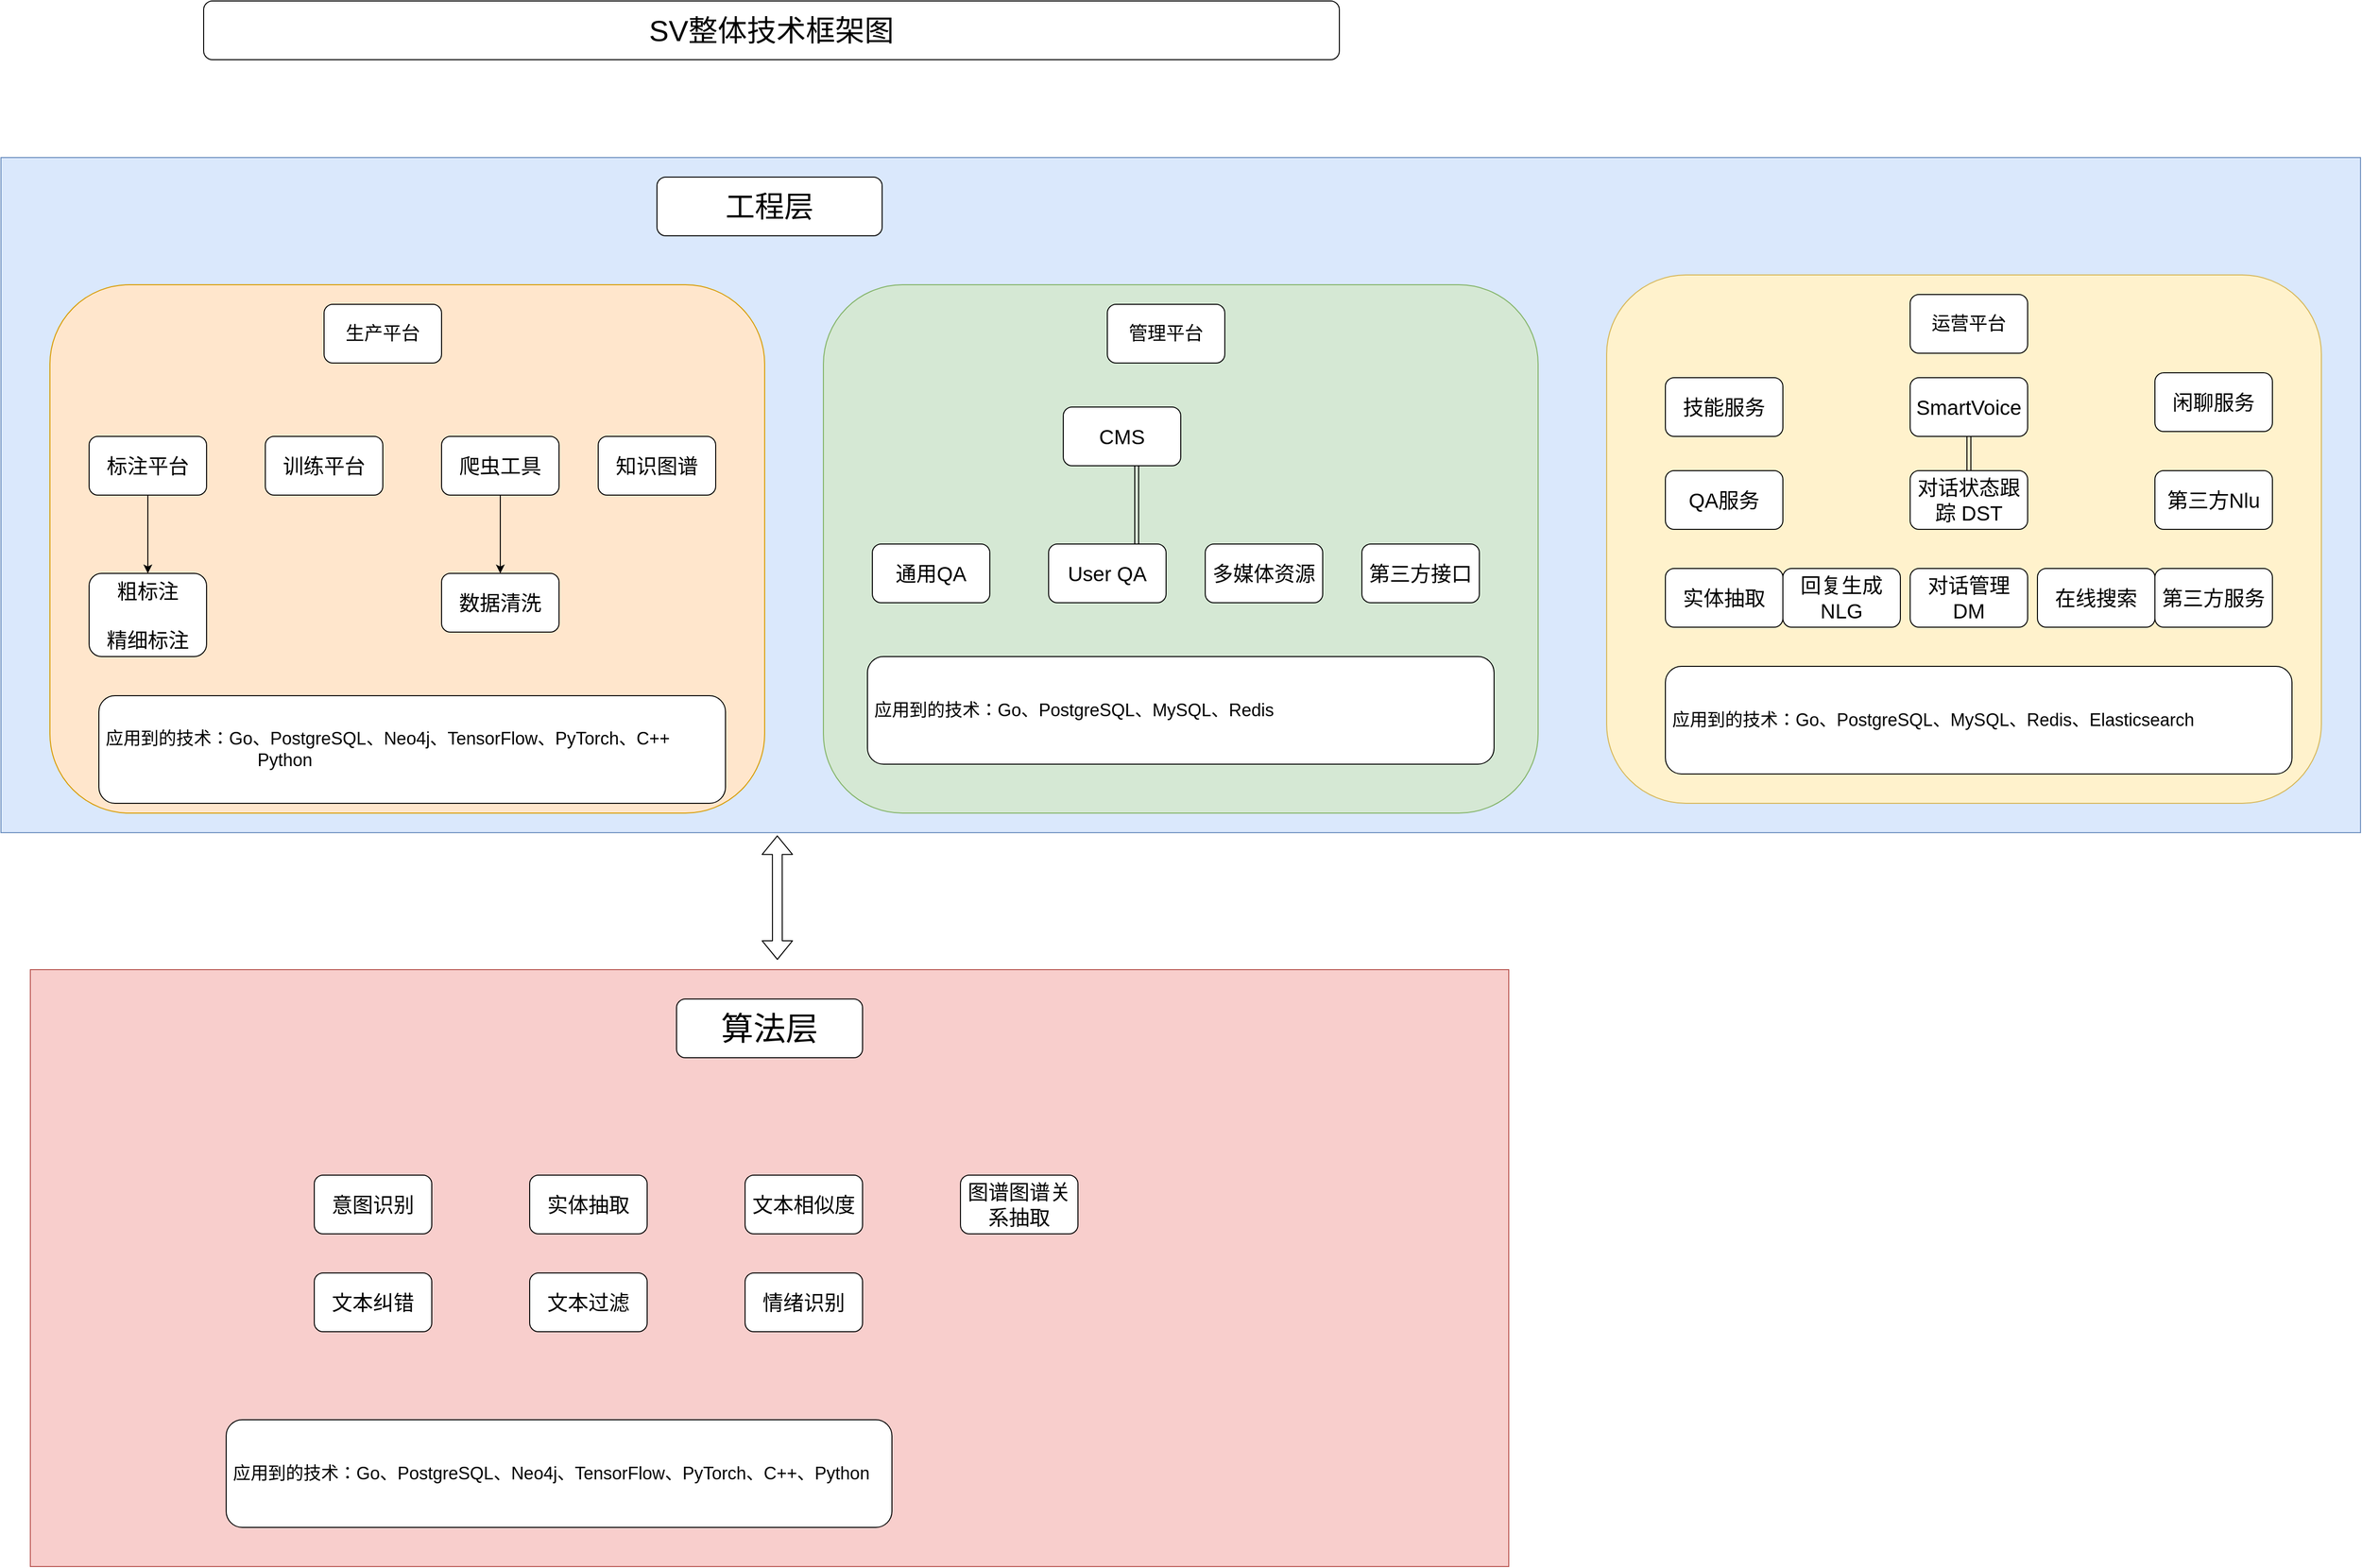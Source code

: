 <mxfile version="14.6.13" type="device"><diagram id="9jkuM6ow-UR6xl7I2baa" name="Page-1"><mxGraphModel dx="1977" dy="1013" grid="1" gridSize="10" guides="1" tooltips="1" connect="1" arrows="1" fold="1" page="1" pageScale="1" pageWidth="827" pageHeight="1169" math="0" shadow="0"><root><mxCell id="0"/><mxCell id="1" parent="0"/><mxCell id="UgMNbkmgxRXUj4Bd-_MO-1" value="" style="rounded=0;whiteSpace=wrap;html=1;fillColor=#dae8fc;strokeColor=#6c8ebf;" parent="1" vertex="1"><mxGeometry x="40" y="220" width="2410" height="690" as="geometry"/></mxCell><mxCell id="UgMNbkmgxRXUj4Bd-_MO-2" value="" style="rounded=0;whiteSpace=wrap;html=1;fillColor=#f8cecc;strokeColor=#b85450;" parent="1" vertex="1"><mxGeometry x="70" y="1050" width="1510" height="610" as="geometry"/></mxCell><mxCell id="UgMNbkmgxRXUj4Bd-_MO-3" value="&lt;font style=&quot;font-size: 33px&quot;&gt;算法层&lt;/font&gt;" style="rounded=1;whiteSpace=wrap;html=1;" parent="1" vertex="1"><mxGeometry x="730" y="1080" width="190" height="60" as="geometry"/></mxCell><mxCell id="UgMNbkmgxRXUj4Bd-_MO-4" value="&lt;font style=&quot;font-size: 30px&quot;&gt;工程层&lt;/font&gt;" style="rounded=1;whiteSpace=wrap;html=1;" parent="1" vertex="1"><mxGeometry x="710" y="240" width="230" height="60" as="geometry"/></mxCell><mxCell id="UgMNbkmgxRXUj4Bd-_MO-5" value="" style="rounded=1;whiteSpace=wrap;html=1;fillColor=#ffe6cc;strokeColor=#d79b00;" parent="1" vertex="1"><mxGeometry x="90" y="350" width="730" height="540" as="geometry"/></mxCell><mxCell id="UgMNbkmgxRXUj4Bd-_MO-6" value="" style="rounded=1;whiteSpace=wrap;html=1;fillColor=#d5e8d4;strokeColor=#82b366;" parent="1" vertex="1"><mxGeometry x="880" y="350" width="730" height="540" as="geometry"/></mxCell><mxCell id="UgMNbkmgxRXUj4Bd-_MO-7" value="" style="rounded=1;whiteSpace=wrap;html=1;fillColor=#fff2cc;strokeColor=#d6b656;" parent="1" vertex="1"><mxGeometry x="1680" y="340" width="730" height="540" as="geometry"/></mxCell><mxCell id="UgMNbkmgxRXUj4Bd-_MO-8" value="&lt;font style=&quot;font-size: 19px&quot;&gt;生产平台&lt;/font&gt;" style="rounded=1;whiteSpace=wrap;html=1;" parent="1" vertex="1"><mxGeometry x="370" y="370" width="120" height="60" as="geometry"/></mxCell><mxCell id="UgMNbkmgxRXUj4Bd-_MO-9" value="&lt;font style=&quot;font-size: 19px&quot;&gt;管理平台&lt;/font&gt;" style="rounded=1;whiteSpace=wrap;html=1;" parent="1" vertex="1"><mxGeometry x="1170" y="370" width="120" height="60" as="geometry"/></mxCell><mxCell id="UgMNbkmgxRXUj4Bd-_MO-10" value="&lt;font style=&quot;font-size: 19px&quot;&gt;运营平台&lt;/font&gt;" style="rounded=1;whiteSpace=wrap;html=1;" parent="1" vertex="1"><mxGeometry x="1990" y="360" width="120" height="60" as="geometry"/></mxCell><mxCell id="UgMNbkmgxRXUj4Bd-_MO-15" value="" style="edgeStyle=orthogonalEdgeStyle;rounded=0;orthogonalLoop=1;jettySize=auto;html=1;" parent="1" source="UgMNbkmgxRXUj4Bd-_MO-11" target="UgMNbkmgxRXUj4Bd-_MO-14" edge="1"><mxGeometry relative="1" as="geometry"/></mxCell><mxCell id="UgMNbkmgxRXUj4Bd-_MO-11" value="&lt;font style=&quot;font-size: 21px&quot;&gt;标注平台&lt;/font&gt;" style="rounded=1;whiteSpace=wrap;html=1;" parent="1" vertex="1"><mxGeometry x="130" y="505" width="120" height="60" as="geometry"/></mxCell><mxCell id="UgMNbkmgxRXUj4Bd-_MO-14" value="&lt;font style=&quot;font-size: 21px&quot;&gt;粗标注&lt;br&gt;&lt;br&gt;精细标注&lt;/font&gt;" style="rounded=1;whiteSpace=wrap;html=1;" parent="1" vertex="1"><mxGeometry x="130" y="645" width="120" height="85" as="geometry"/></mxCell><mxCell id="UgMNbkmgxRXUj4Bd-_MO-12" value="&lt;font style=&quot;font-size: 21px&quot;&gt;训练平台&lt;/font&gt;" style="rounded=1;whiteSpace=wrap;html=1;" parent="1" vertex="1"><mxGeometry x="310" y="505" width="120" height="60" as="geometry"/></mxCell><mxCell id="AYo1tNO6tiGyUWrB1x2y-4" value="" style="edgeStyle=orthogonalEdgeStyle;rounded=0;orthogonalLoop=1;jettySize=auto;html=1;" edge="1" parent="1" source="UgMNbkmgxRXUj4Bd-_MO-13" target="AYo1tNO6tiGyUWrB1x2y-3"><mxGeometry relative="1" as="geometry"/></mxCell><mxCell id="UgMNbkmgxRXUj4Bd-_MO-13" value="&lt;font style=&quot;font-size: 21px&quot;&gt;爬虫工具&lt;/font&gt;" style="rounded=1;whiteSpace=wrap;html=1;" parent="1" vertex="1"><mxGeometry x="490" y="505" width="120" height="60" as="geometry"/></mxCell><mxCell id="UgMNbkmgxRXUj4Bd-_MO-18" value="&lt;font style=&quot;font-size: 21px&quot;&gt;知识图谱&lt;/font&gt;" style="rounded=1;whiteSpace=wrap;html=1;" parent="1" vertex="1"><mxGeometry x="650" y="505" width="120" height="60" as="geometry"/></mxCell><mxCell id="UgMNbkmgxRXUj4Bd-_MO-19" value="&lt;font style=&quot;font-size: 18px&quot;&gt;&amp;nbsp;应用到的技术：Go、PostgreSQL、Neo4j、TensorFlow、PyTorch、C++&lt;br&gt;&amp;nbsp; &amp;nbsp; &amp;nbsp; &amp;nbsp; &amp;nbsp; &amp;nbsp; &amp;nbsp; &amp;nbsp; &amp;nbsp; &amp;nbsp; &amp;nbsp; &amp;nbsp; &amp;nbsp; &amp;nbsp; &amp;nbsp; &amp;nbsp; Python&lt;br&gt;&lt;/font&gt;" style="rounded=1;whiteSpace=wrap;html=1;align=left;" parent="1" vertex="1"><mxGeometry x="140" y="770" width="640" height="110" as="geometry"/></mxCell><mxCell id="UgMNbkmgxRXUj4Bd-_MO-26" value="" style="edgeStyle=orthogonalEdgeStyle;rounded=0;orthogonalLoop=1;jettySize=auto;html=1;shape=link;" parent="1" source="UgMNbkmgxRXUj4Bd-_MO-20" target="UgMNbkmgxRXUj4Bd-_MO-25" edge="1"><mxGeometry relative="1" as="geometry"><Array as="points"><mxPoint x="1200" y="580"/><mxPoint x="1200" y="580"/></Array></mxGeometry></mxCell><mxCell id="UgMNbkmgxRXUj4Bd-_MO-20" value="&lt;font style=&quot;font-size: 21px&quot;&gt;CMS&lt;/font&gt;" style="rounded=1;whiteSpace=wrap;html=1;" parent="1" vertex="1"><mxGeometry x="1125" y="475" width="120" height="60" as="geometry"/></mxCell><mxCell id="UgMNbkmgxRXUj4Bd-_MO-25" value="&lt;span style=&quot;font-size: 21px&quot;&gt;User QA&lt;/span&gt;" style="rounded=1;whiteSpace=wrap;html=1;" parent="1" vertex="1"><mxGeometry x="1110" y="615" width="120" height="60" as="geometry"/></mxCell><mxCell id="UgMNbkmgxRXUj4Bd-_MO-29" value="&lt;font style=&quot;font-size: 21px&quot;&gt;多媒体资源&lt;/font&gt;" style="rounded=1;whiteSpace=wrap;html=1;" parent="1" vertex="1"><mxGeometry x="1270" y="615" width="120" height="60" as="geometry"/></mxCell><mxCell id="UgMNbkmgxRXUj4Bd-_MO-31" value="&lt;font style=&quot;font-size: 21px&quot;&gt;第三方接口&lt;/font&gt;" style="rounded=1;whiteSpace=wrap;html=1;" parent="1" vertex="1"><mxGeometry x="1430" y="615" width="120" height="60" as="geometry"/></mxCell><mxCell id="UgMNbkmgxRXUj4Bd-_MO-27" value="&lt;font style=&quot;font-size: 21px&quot;&gt;通用QA&lt;/font&gt;" style="rounded=1;whiteSpace=wrap;html=1;" parent="1" vertex="1"><mxGeometry x="930" y="615" width="120" height="60" as="geometry"/></mxCell><mxCell id="UgMNbkmgxRXUj4Bd-_MO-22" value="&lt;font style=&quot;font-size: 18px&quot;&gt;&amp;nbsp;应用到的技术：Go、PostgreSQL、MySQL、Redis&lt;/font&gt;" style="rounded=1;whiteSpace=wrap;html=1;align=left;" parent="1" vertex="1"><mxGeometry x="925" y="730" width="640" height="110" as="geometry"/></mxCell><mxCell id="UgMNbkmgxRXUj4Bd-_MO-37" value="" style="edgeStyle=orthogonalEdgeStyle;shape=link;rounded=0;orthogonalLoop=1;jettySize=auto;html=1;" parent="1" source="UgMNbkmgxRXUj4Bd-_MO-34" target="UgMNbkmgxRXUj4Bd-_MO-36" edge="1"><mxGeometry relative="1" as="geometry"/></mxCell><mxCell id="UgMNbkmgxRXUj4Bd-_MO-34" value="&lt;font style=&quot;font-size: 21px&quot;&gt;SmartVoice&lt;/font&gt;" style="rounded=1;whiteSpace=wrap;html=1;" parent="1" vertex="1"><mxGeometry x="1990" y="445" width="120" height="60" as="geometry"/></mxCell><mxCell id="UgMNbkmgxRXUj4Bd-_MO-36" value="&lt;font style=&quot;font-size: 21px&quot;&gt;对话状态跟踪 DST&lt;/font&gt;" style="rounded=1;whiteSpace=wrap;html=1;" parent="1" vertex="1"><mxGeometry x="1990" y="540" width="120" height="60" as="geometry"/></mxCell><mxCell id="UgMNbkmgxRXUj4Bd-_MO-35" value="&lt;font style=&quot;font-size: 18px&quot;&gt;&amp;nbsp;应用到的技术：Go、PostgreSQL、MySQL、Redis、&lt;/font&gt;&lt;span style=&quot;font-family: &amp;#34;arial&amp;#34; , sans-serif ; background-color: rgb(255 , 255 , 255)&quot;&gt;&lt;font style=&quot;font-size: 18px&quot;&gt;Elasticsearch&lt;/font&gt;&lt;/span&gt;" style="rounded=1;whiteSpace=wrap;html=1;align=left;" parent="1" vertex="1"><mxGeometry x="1740" y="740" width="640" height="110" as="geometry"/></mxCell><mxCell id="UgMNbkmgxRXUj4Bd-_MO-38" value="&lt;font style=&quot;font-size: 21px&quot;&gt;QA服务&lt;/font&gt;" style="rounded=1;whiteSpace=wrap;html=1;" parent="1" vertex="1"><mxGeometry x="1740" y="540" width="120" height="60" as="geometry"/></mxCell><mxCell id="UgMNbkmgxRXUj4Bd-_MO-39" value="&lt;font style=&quot;font-size: 21px&quot;&gt;技能服务&lt;/font&gt;" style="rounded=1;whiteSpace=wrap;html=1;" parent="1" vertex="1"><mxGeometry x="1740" y="445" width="120" height="60" as="geometry"/></mxCell><mxCell id="UgMNbkmgxRXUj4Bd-_MO-40" value="&lt;font style=&quot;font-size: 18px&quot;&gt;&amp;nbsp;应用到的技术：Go、PostgreSQL、Neo4j、TensorFlow、PyTorch、C++、Python&lt;/font&gt;" style="rounded=1;whiteSpace=wrap;html=1;align=left;" parent="1" vertex="1"><mxGeometry x="270" y="1510" width="680" height="110" as="geometry"/></mxCell><mxCell id="UgMNbkmgxRXUj4Bd-_MO-41" value="&lt;font style=&quot;font-size: 21px&quot;&gt;意图识别&lt;/font&gt;" style="rounded=1;whiteSpace=wrap;html=1;" parent="1" vertex="1"><mxGeometry x="360" y="1260" width="120" height="60" as="geometry"/></mxCell><mxCell id="UgMNbkmgxRXUj4Bd-_MO-42" value="&lt;font style=&quot;font-size: 21px&quot;&gt;文本相似度&lt;/font&gt;" style="rounded=1;whiteSpace=wrap;html=1;" parent="1" vertex="1"><mxGeometry x="800" y="1260" width="120" height="60" as="geometry"/></mxCell><mxCell id="UgMNbkmgxRXUj4Bd-_MO-43" value="&lt;font style=&quot;font-size: 21px&quot;&gt;图谱图谱关系抽取&lt;/font&gt;" style="rounded=1;whiteSpace=wrap;html=1;" parent="1" vertex="1"><mxGeometry x="1020" y="1260" width="120" height="60" as="geometry"/></mxCell><mxCell id="UgMNbkmgxRXUj4Bd-_MO-44" value="&lt;font style=&quot;font-size: 21px&quot;&gt;实体抽取&lt;/font&gt;" style="rounded=1;whiteSpace=wrap;html=1;" parent="1" vertex="1"><mxGeometry x="580" y="1260" width="120" height="60" as="geometry"/></mxCell><mxCell id="UgMNbkmgxRXUj4Bd-_MO-45" value="&lt;font style=&quot;font-size: 30px&quot;&gt;SV整体技术框架图&lt;/font&gt;" style="rounded=1;whiteSpace=wrap;html=1;" parent="1" vertex="1"><mxGeometry x="247" y="60" width="1160" height="60" as="geometry"/></mxCell><mxCell id="UgMNbkmgxRXUj4Bd-_MO-46" value="" style="shape=flexArrow;endArrow=classic;startArrow=classic;html=1;entryX=0.329;entryY=1.004;entryDx=0;entryDy=0;entryPerimeter=0;" parent="1" target="UgMNbkmgxRXUj4Bd-_MO-1" edge="1"><mxGeometry width="50" height="50" relative="1" as="geometry"><mxPoint x="833" y="1040" as="sourcePoint"/><mxPoint x="850" y="910" as="targetPoint"/></mxGeometry></mxCell><mxCell id="AYo1tNO6tiGyUWrB1x2y-1" value="&lt;font style=&quot;font-size: 21px&quot;&gt;文本纠错&lt;/font&gt;" style="rounded=1;whiteSpace=wrap;html=1;" vertex="1" parent="1"><mxGeometry x="360" y="1360" width="120" height="60" as="geometry"/></mxCell><mxCell id="AYo1tNO6tiGyUWrB1x2y-2" value="&lt;font style=&quot;font-size: 21px&quot;&gt;文本过滤&lt;/font&gt;" style="rounded=1;whiteSpace=wrap;html=1;" vertex="1" parent="1"><mxGeometry x="580" y="1360" width="120" height="60" as="geometry"/></mxCell><mxCell id="AYo1tNO6tiGyUWrB1x2y-3" value="&lt;font style=&quot;font-size: 21px&quot;&gt;数据清洗&lt;/font&gt;" style="whiteSpace=wrap;html=1;rounded=1;fontSize=21;" vertex="1" parent="1"><mxGeometry x="490" y="645" width="120" height="60" as="geometry"/></mxCell><mxCell id="AYo1tNO6tiGyUWrB1x2y-5" value="&lt;font style=&quot;font-size: 21px&quot;&gt;第三方Nlu&lt;/font&gt;" style="rounded=1;whiteSpace=wrap;html=1;" vertex="1" parent="1"><mxGeometry x="2240" y="540" width="120" height="60" as="geometry"/></mxCell><mxCell id="AYo1tNO6tiGyUWrB1x2y-6" value="&lt;span style=&quot;font-size: 21px&quot;&gt;闲聊服务&lt;/span&gt;" style="rounded=1;whiteSpace=wrap;html=1;" vertex="1" parent="1"><mxGeometry x="2240" y="440" width="120" height="60" as="geometry"/></mxCell><mxCell id="AYo1tNO6tiGyUWrB1x2y-9" value="&lt;font style=&quot;font-size: 21px&quot;&gt;第三&lt;font&gt;方&lt;/font&gt;服务&lt;/font&gt;" style="rounded=1;whiteSpace=wrap;html=1;" vertex="1" parent="1"><mxGeometry x="2240" y="640" width="120" height="60" as="geometry"/></mxCell><mxCell id="AYo1tNO6tiGyUWrB1x2y-10" value="&lt;font style=&quot;font-size: 21px&quot;&gt;情绪识别&lt;/font&gt;" style="rounded=1;whiteSpace=wrap;html=1;" vertex="1" parent="1"><mxGeometry x="800" y="1360" width="120" height="60" as="geometry"/></mxCell><mxCell id="AYo1tNO6tiGyUWrB1x2y-11" value="&lt;font style=&quot;font-size: 21px&quot;&gt;对话管理 DM&lt;/font&gt;" style="rounded=1;whiteSpace=wrap;html=1;" vertex="1" parent="1"><mxGeometry x="1990" y="640" width="120" height="60" as="geometry"/></mxCell><mxCell id="AYo1tNO6tiGyUWrB1x2y-12" value="&lt;font style=&quot;font-size: 21px&quot;&gt;实体抽取&lt;/font&gt;" style="rounded=1;whiteSpace=wrap;html=1;" vertex="1" parent="1"><mxGeometry x="1740" y="640" width="120" height="60" as="geometry"/></mxCell><mxCell id="AYo1tNO6tiGyUWrB1x2y-13" value="&lt;span style=&quot;font-size: 21px&quot;&gt;在线搜索&lt;/span&gt;" style="rounded=1;whiteSpace=wrap;html=1;" vertex="1" parent="1"><mxGeometry x="2120" y="640" width="120" height="60" as="geometry"/></mxCell><mxCell id="AYo1tNO6tiGyUWrB1x2y-14" value="&lt;font style=&quot;font-size: 21px&quot;&gt;回复生成NLG&lt;/font&gt;" style="rounded=1;whiteSpace=wrap;html=1;" vertex="1" parent="1"><mxGeometry x="1860" y="640" width="120" height="60" as="geometry"/></mxCell></root></mxGraphModel></diagram></mxfile>